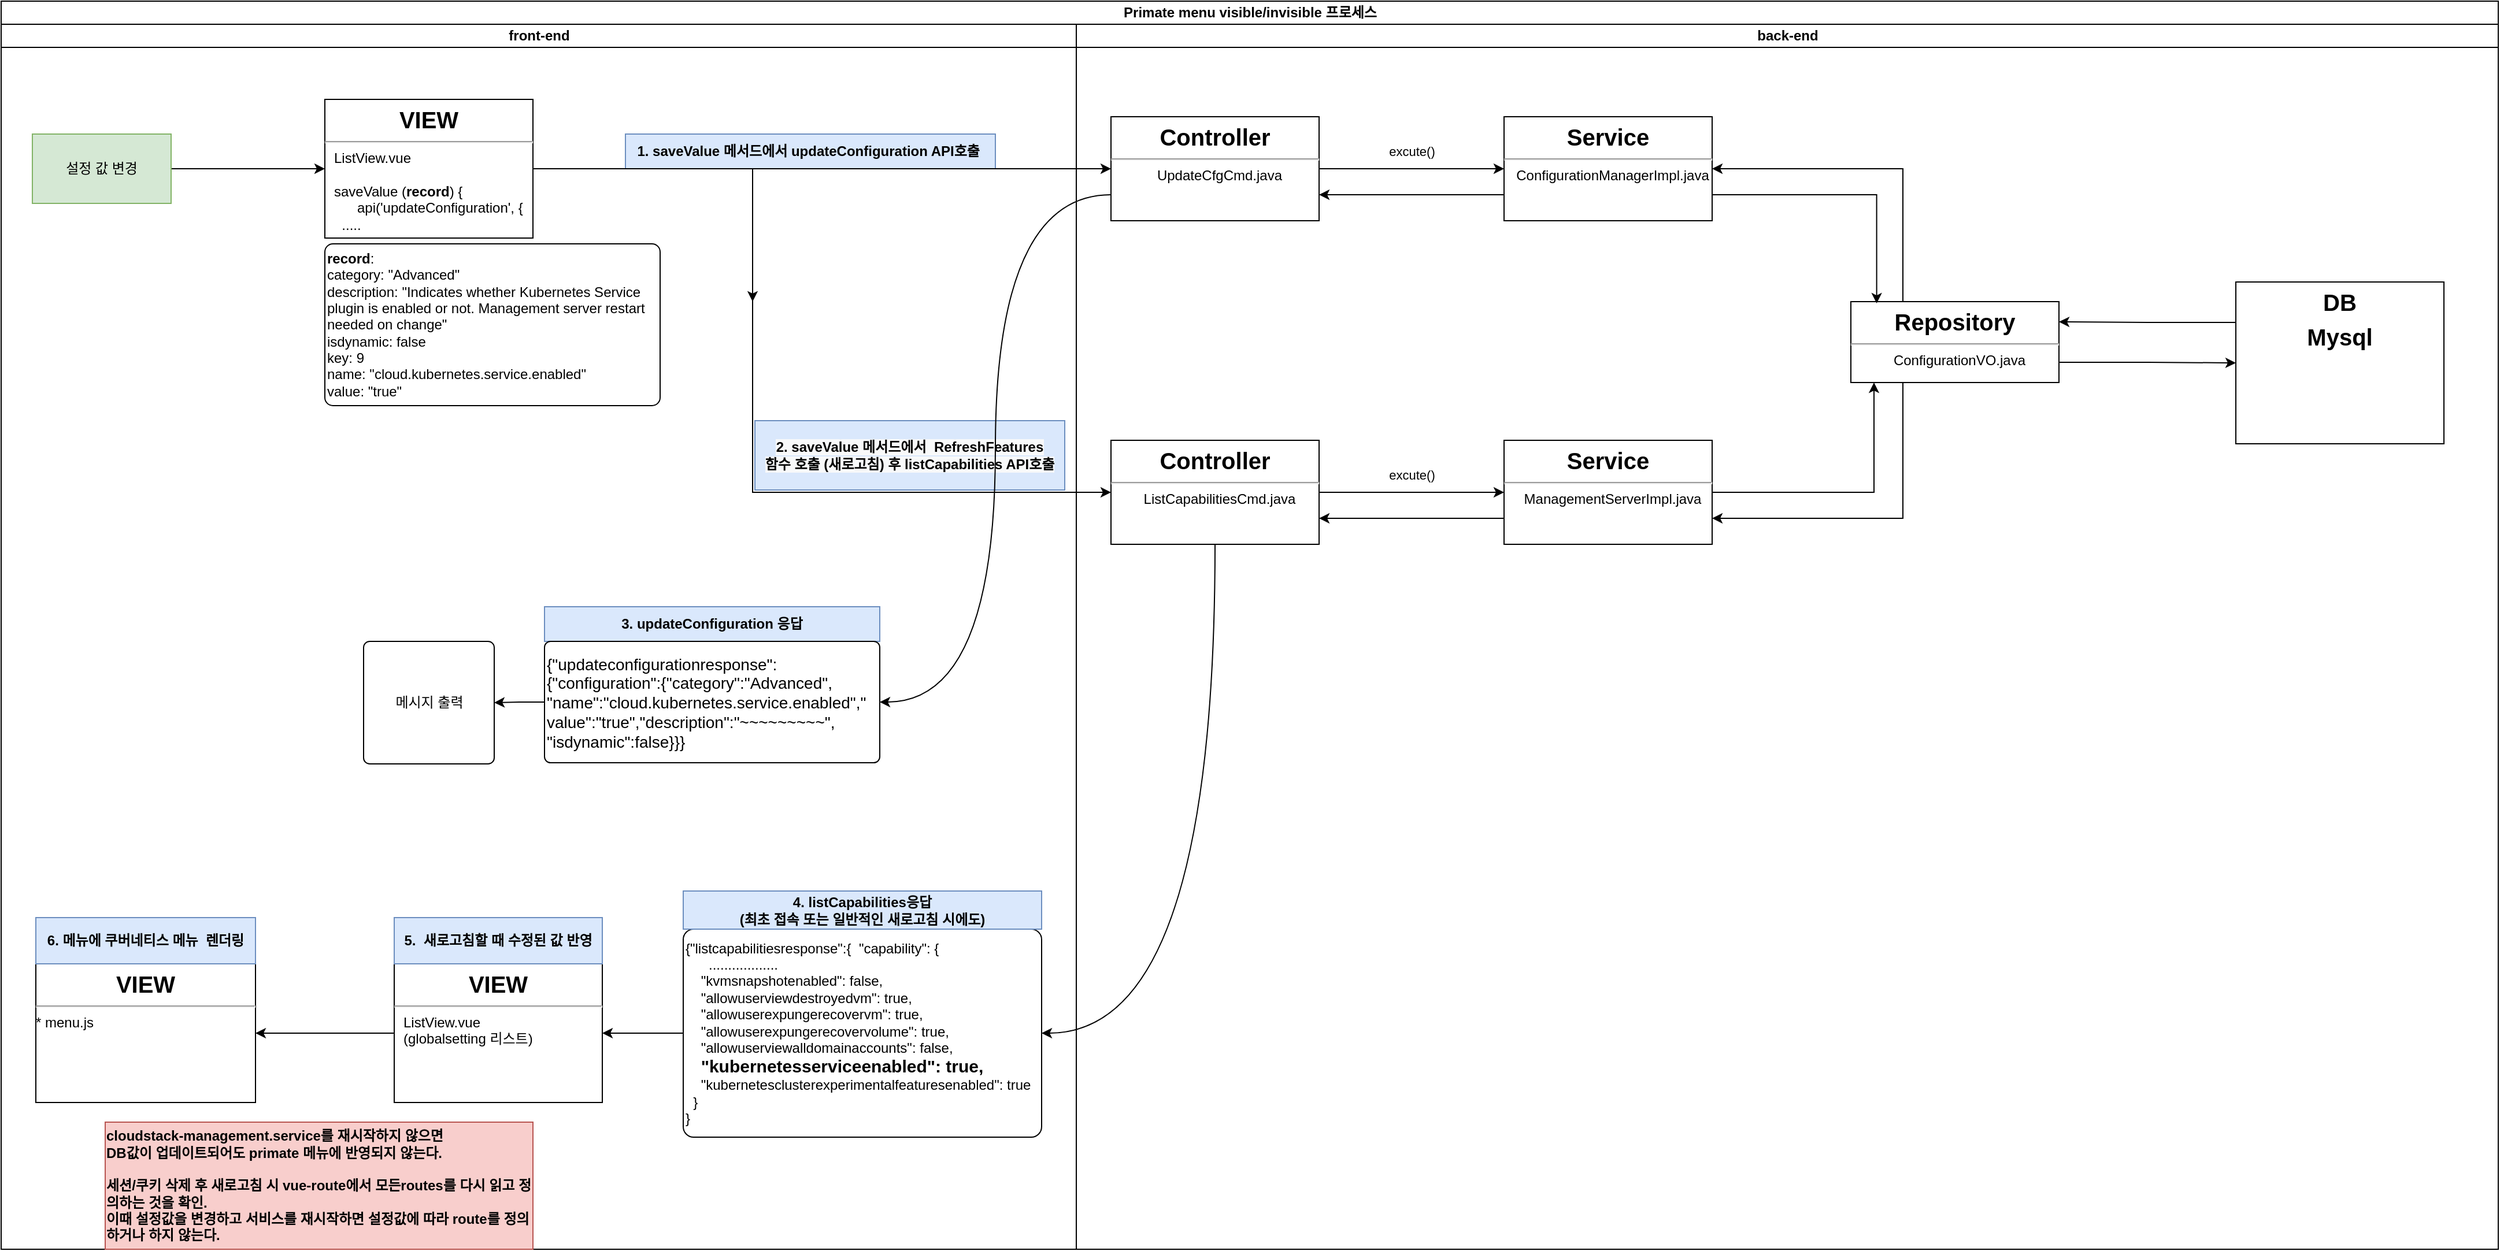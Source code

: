 <mxfile version="14.4.0" type="github">
  <diagram id="sWKhFuuiIyD3STFEA7JW" name="페이지-2">
    <mxGraphModel dx="1422" dy="839" grid="1" gridSize="10" guides="1" tooltips="1" connect="1" arrows="1" fold="1" page="1" pageScale="1" pageWidth="413" pageHeight="291" math="0" shadow="0">
      <root>
        <mxCell id="YF4E0lVN7Hhh0fhB9PgD-0" />
        <mxCell id="YF4E0lVN7Hhh0fhB9PgD-1" parent="YF4E0lVN7Hhh0fhB9PgD-0" />
        <mxCell id="YF4E0lVN7Hhh0fhB9PgD-2" value="Primate menu visible/invisible 프로세스" style="swimlane;html=1;childLayout=stackLayout;resizeParent=1;resizeParentMax=0;startSize=20;verticalAlign=middle;align=center;" parent="YF4E0lVN7Hhh0fhB9PgD-1" vertex="1">
          <mxGeometry x="60" y="100" width="2160" height="1080" as="geometry" />
        </mxCell>
        <mxCell id="YF4E0lVN7Hhh0fhB9PgD-3" value="front-end" style="swimlane;html=1;startSize=20;" parent="YF4E0lVN7Hhh0fhB9PgD-2" vertex="1">
          <mxGeometry y="20" width="930" height="1060" as="geometry" />
        </mxCell>
        <mxCell id="YF4E0lVN7Hhh0fhB9PgD-4" value="&lt;p style=&quot;margin: 0px ; margin-top: 6px ; text-align: center&quot;&gt;&lt;b&gt;&lt;font style=&quot;font-size: 20px&quot;&gt;VIEW&lt;/font&gt;&lt;/b&gt;&lt;/p&gt;&lt;hr&gt;&lt;p style=&quot;margin: 0px ; margin-left: 8px&quot;&gt;&lt;span style=&quot;text-align: center&quot;&gt;ListView.vue&lt;/span&gt;&lt;br&gt;&lt;/p&gt;&lt;p style=&quot;margin: 0px ; margin-left: 8px&quot;&gt;&lt;br&gt;&lt;/p&gt;&lt;p style=&quot;margin: 0px ; margin-left: 8px&quot;&gt;saveValue (&lt;b&gt;record&lt;/b&gt;) {&lt;/p&gt;&lt;p style=&quot;margin: 0px ; margin-left: 8px&quot;&gt;&amp;nbsp; &amp;nbsp; &amp;nbsp; api(&#39;updateConfiguration&#39;, {&lt;/p&gt;&lt;p style=&quot;margin: 0px ; margin-left: 8px&quot;&gt;&amp;nbsp; .....&lt;/p&gt;" style="align=left;overflow=fill;html=1;dropTarget=0;" parent="YF4E0lVN7Hhh0fhB9PgD-3" vertex="1">
          <mxGeometry x="280" y="65" width="180" height="120" as="geometry" />
        </mxCell>
        <mxCell id="30zJfarMqt1oGhW_2tkh-0" value="&lt;div&gt;&lt;font style=&quot;font-size: 12px&quot;&gt;&lt;b&gt;record&lt;/b&gt;:&lt;/font&gt;&lt;/div&gt;&lt;div&gt;&lt;font style=&quot;font-size: 12px&quot;&gt;category: &quot;Advanced&quot;&lt;/font&gt;&lt;/div&gt;&lt;div&gt;&lt;font style=&quot;font-size: 12px&quot;&gt;description: &quot;Indicates whether Kubernetes Service plugin is enabled or not. Management server restart needed on change&quot;&lt;/font&gt;&lt;/div&gt;&lt;div&gt;&lt;font style=&quot;font-size: 12px&quot;&gt;isdynamic: false&lt;/font&gt;&lt;/div&gt;&lt;div&gt;&lt;font style=&quot;font-size: 12px&quot;&gt;key: 9&lt;/font&gt;&lt;/div&gt;&lt;div&gt;&lt;font style=&quot;font-size: 12px&quot;&gt;name: &quot;cloud.kubernetes.service.enabled&quot;&lt;/font&gt;&lt;/div&gt;&lt;div&gt;&lt;font style=&quot;font-size: 12px&quot;&gt;value: &quot;true&quot;&lt;/font&gt;&lt;/div&gt;" style="rounded=1;whiteSpace=wrap;html=1;strokeColor=#000000;align=left;arcSize=5;" parent="YF4E0lVN7Hhh0fhB9PgD-3" vertex="1">
          <mxGeometry x="280" y="190" width="290" height="140" as="geometry" />
        </mxCell>
        <mxCell id="kghr15Wnmh2jGqpMc5R4-0" value="&lt;span style=&quot;text-align: left&quot;&gt;1. saveValue 메서드에서&amp;nbsp;&lt;/span&gt;&lt;span style=&quot;text-align: left&quot;&gt;updateConfiguration API호출&lt;/span&gt;&lt;span style=&quot;text-align: left&quot;&gt;&amp;nbsp;&lt;/span&gt;" style="text;html=1;strokeColor=#6c8ebf;fillColor=#dae8fc;align=center;verticalAlign=middle;whiteSpace=wrap;rounded=0;fontStyle=1" parent="YF4E0lVN7Hhh0fhB9PgD-3" vertex="1">
          <mxGeometry x="540" y="95" width="320" height="30" as="geometry" />
        </mxCell>
        <mxCell id="QWsVM3wBgM_GIMozhOPB-73" value="&lt;span style=&quot;text-align: left&quot;&gt;3. u&lt;/span&gt;&lt;span style=&quot;text-align: left&quot;&gt;pdateConfiguration 응답&lt;/span&gt;" style="text;html=1;strokeColor=#6c8ebf;fillColor=#dae8fc;align=center;verticalAlign=middle;whiteSpace=wrap;rounded=0;fontStyle=1" parent="YF4E0lVN7Hhh0fhB9PgD-3" vertex="1">
          <mxGeometry x="470" y="504" width="290" height="30" as="geometry" />
        </mxCell>
        <mxCell id="-MsYRb35fPwuxTCojYqi-3" style="edgeStyle=orthogonalEdgeStyle;rounded=0;orthogonalLoop=1;jettySize=auto;html=1;exitX=0;exitY=0.5;exitDx=0;exitDy=0;entryX=1;entryY=0.5;entryDx=0;entryDy=0;" parent="YF4E0lVN7Hhh0fhB9PgD-3" source="9nsnTSfjWOGKSt32Swmm-2" target="-MsYRb35fPwuxTCojYqi-1" edge="1">
          <mxGeometry relative="1" as="geometry" />
        </mxCell>
        <mxCell id="9nsnTSfjWOGKSt32Swmm-2" value="&lt;p style=&quot;margin: 0px ; margin-top: 6px ; text-align: center&quot;&gt;&lt;b&gt;&lt;font style=&quot;font-size: 20px&quot;&gt;VIEW&lt;/font&gt;&lt;/b&gt;&lt;/p&gt;&lt;hr&gt;&lt;p style=&quot;margin: 0px ; margin-left: 8px&quot;&gt;&lt;span style=&quot;text-align: center&quot;&gt;ListView.vue&lt;/span&gt;&lt;br&gt;&lt;/p&gt;&lt;p style=&quot;margin: 0px ; margin-left: 8px&quot;&gt;&lt;span style=&quot;text-align: center&quot;&gt;(&lt;/span&gt;&lt;span style=&quot;text-align: center&quot;&gt;globalsetting 리스트)&lt;/span&gt;&lt;/p&gt;" style="align=left;overflow=fill;html=1;dropTarget=0;" parent="YF4E0lVN7Hhh0fhB9PgD-3" vertex="1">
          <mxGeometry x="340" y="813" width="180" height="120" as="geometry" />
        </mxCell>
        <mxCell id="ybtEaBYc79Pay8zGlQzz-15" style="edgeStyle=orthogonalEdgeStyle;rounded=0;orthogonalLoop=1;jettySize=auto;html=1;exitX=0;exitY=0.5;exitDx=0;exitDy=0;entryX=1;entryY=0.5;entryDx=0;entryDy=0;" parent="YF4E0lVN7Hhh0fhB9PgD-3" source="9nsnTSfjWOGKSt32Swmm-3" target="ybtEaBYc79Pay8zGlQzz-14" edge="1">
          <mxGeometry relative="1" as="geometry" />
        </mxCell>
        <mxCell id="9nsnTSfjWOGKSt32Swmm-3" value="&lt;font style=&quot;font-size: 14px&quot;&gt;{&quot;updateconfigurationresponse&quot;:{&quot;configuration&quot;:{&quot;category&quot;:&quot;Advanced&quot;,&lt;br&gt;&quot;name&quot;:&quot;cloud.kubernetes.service.enabled&quot;,&quot;&lt;br&gt;&lt;/font&gt;&lt;div style=&quot;font-size: 14px&quot;&gt;value&quot;:&quot;true&quot;,&quot;description&quot;:&quot;~~~~~~~~~&quot;,&lt;/div&gt;&lt;div style=&quot;font-size: 14px&quot;&gt;&quot;isdynamic&quot;:false}}}&lt;/div&gt;" style="rounded=1;whiteSpace=wrap;html=1;strokeColor=#000000;align=left;arcSize=5;" parent="YF4E0lVN7Hhh0fhB9PgD-3" vertex="1">
          <mxGeometry x="470" y="534" width="290" height="105" as="geometry" />
        </mxCell>
        <mxCell id="-MsYRb35fPwuxTCojYqi-0" style="edgeStyle=orthogonalEdgeStyle;rounded=0;orthogonalLoop=1;jettySize=auto;html=1;exitX=0;exitY=0.5;exitDx=0;exitDy=0;" parent="YF4E0lVN7Hhh0fhB9PgD-3" source="ybtEaBYc79Pay8zGlQzz-0" target="9nsnTSfjWOGKSt32Swmm-2" edge="1">
          <mxGeometry relative="1" as="geometry" />
        </mxCell>
        <mxCell id="ybtEaBYc79Pay8zGlQzz-0" value="&lt;font&gt;&lt;span style=&quot;font-size: 12px&quot;&gt;{&quot;listcapabilitiesresponse&quot;:&lt;/span&gt;&lt;span style=&quot;font-size: 12px&quot;&gt;{&lt;/span&gt;&lt;span style=&quot;font-size: 12px&quot;&gt;&amp;nbsp; &quot;capability&quot;: {&lt;/span&gt;&lt;span style=&quot;font-size: 12px&quot;&gt;&lt;br&gt;&lt;/span&gt;&lt;div style=&quot;font-size: 12px&quot;&gt;&lt;span&gt;&lt;span&gt;&lt;/span&gt;&amp;nbsp; &amp;nbsp; &amp;nbsp; ..................&lt;/span&gt;&lt;/div&gt;&lt;div style=&quot;font-size: 12px&quot;&gt;&lt;span&gt;&amp;nbsp; &amp;nbsp; &quot;kvmsnapshotenabled&quot;: false,&lt;/span&gt;&lt;/div&gt;&lt;div style=&quot;font-size: 12px&quot;&gt;&lt;span&gt;&amp;nbsp; &amp;nbsp; &quot;allowuserviewdestroyedvm&quot;: true,&lt;/span&gt;&lt;/div&gt;&lt;div style=&quot;font-size: 12px&quot;&gt;&lt;span&gt;&amp;nbsp; &amp;nbsp; &quot;allowuserexpungerecovervm&quot;: true,&lt;/span&gt;&lt;/div&gt;&lt;div style=&quot;font-size: 12px&quot;&gt;&lt;span&gt;&amp;nbsp; &amp;nbsp; &quot;allowuserexpungerecovervolume&quot;: true,&lt;/span&gt;&lt;/div&gt;&lt;div style=&quot;font-size: 12px&quot;&gt;&lt;span&gt;&amp;nbsp; &amp;nbsp; &quot;allowuserviewalldomainaccounts&quot;: false,&lt;/span&gt;&lt;/div&gt;&lt;div&gt;&lt;span style=&quot;font-size: 12px&quot;&gt;&amp;nbsp; &amp;nbsp; &lt;/span&gt;&lt;b&gt;&lt;font style=&quot;font-size: 15px&quot;&gt;&quot;kubernetesserviceenabled&quot;: true,&lt;/font&gt;&lt;/b&gt;&lt;/div&gt;&lt;div style=&quot;font-size: 12px&quot;&gt;&lt;span&gt;&amp;nbsp; &amp;nbsp; &quot;kubernetesclusterexperimentalfeaturesenabled&quot;: true&lt;/span&gt;&lt;/div&gt;&lt;div style=&quot;font-size: 12px&quot;&gt;&lt;span&gt;&amp;nbsp; }&lt;/span&gt;&lt;/div&gt;&lt;span style=&quot;font-size: 12px&quot;&gt;}&lt;/span&gt;&lt;span style=&quot;font-size: 12px&quot;&gt;&amp;nbsp;&lt;/span&gt;&lt;br&gt;&lt;/font&gt;" style="rounded=1;whiteSpace=wrap;html=1;strokeColor=#000000;align=left;arcSize=5;" parent="YF4E0lVN7Hhh0fhB9PgD-3" vertex="1">
          <mxGeometry x="590" y="783" width="310" height="180" as="geometry" />
        </mxCell>
        <mxCell id="ybtEaBYc79Pay8zGlQzz-3" value="&lt;span style=&quot;text-align: left&quot;&gt;4.&amp;nbsp;&lt;/span&gt;listCapabilities&lt;span style=&quot;text-align: left&quot;&gt;응답 &lt;br&gt;(최초 접속 또는 일반적인 새로고침 시에도)&lt;/span&gt;" style="text;html=1;strokeColor=#6c8ebf;fillColor=#dae8fc;align=center;verticalAlign=middle;whiteSpace=wrap;rounded=0;fontStyle=1" parent="YF4E0lVN7Hhh0fhB9PgD-3" vertex="1">
          <mxGeometry x="590" y="750" width="310" height="33" as="geometry" />
        </mxCell>
        <mxCell id="ybtEaBYc79Pay8zGlQzz-6" value="&lt;span style=&quot;background-color: rgb(248 , 249 , 250) ; text-align: left&quot;&gt;2. saveValue 메서드에서&amp;nbsp;&lt;/span&gt;&lt;span style=&quot;background-color: rgb(248 , 249 , 250) ; text-align: left&quot;&gt;&amp;nbsp;&lt;/span&gt;&lt;span style=&quot;background-color: rgb(248 , 249 , 250)&quot;&gt;RefreshFeatures &lt;br&gt;함수 호출&amp;nbsp;&lt;/span&gt;&lt;span style=&quot;background-color: rgb(248 , 249 , 250)&quot;&gt;(새로고침) 후&amp;nbsp;listCapabilities API호출&lt;/span&gt;" style="text;html=1;strokeColor=#6c8ebf;fillColor=#dae8fc;align=center;verticalAlign=middle;whiteSpace=wrap;rounded=0;fontStyle=1;rotation=0;" parent="YF4E0lVN7Hhh0fhB9PgD-3" vertex="1">
          <mxGeometry x="652" y="343" width="268" height="60" as="geometry" />
        </mxCell>
        <mxCell id="9nsnTSfjWOGKSt32Swmm-5" value="&lt;span style=&quot;text-align: left&quot;&gt;5.&amp;nbsp; 새로고침할 때 수정된 값 반영&lt;/span&gt;" style="text;html=1;strokeColor=#6c8ebf;fillColor=#dae8fc;align=center;verticalAlign=middle;whiteSpace=wrap;rounded=0;fontStyle=1" parent="YF4E0lVN7Hhh0fhB9PgD-3" vertex="1">
          <mxGeometry x="340" y="773" width="180" height="40" as="geometry" />
        </mxCell>
        <mxCell id="ybtEaBYc79Pay8zGlQzz-14" value="&lt;span&gt;메시지 출력&lt;/span&gt;" style="rounded=1;whiteSpace=wrap;html=1;strokeColor=#000000;align=center;arcSize=5;" parent="YF4E0lVN7Hhh0fhB9PgD-3" vertex="1">
          <mxGeometry x="313.5" y="534" width="113" height="106" as="geometry" />
        </mxCell>
        <mxCell id="ybtEaBYc79Pay8zGlQzz-16" value="&lt;div style=&quot;text-align: left&quot;&gt;&lt;span&gt;cloudstack-management.service를 재시작하지 않으면&lt;br&gt;DB값이 업데이트되어도 primate 메뉴에 반영되지 않는다.&lt;/span&gt;&lt;/div&gt;&lt;div style=&quot;text-align: left&quot;&gt;&lt;span&gt;&lt;br&gt;&lt;/span&gt;&lt;/div&gt;&lt;div style=&quot;text-align: left&quot;&gt;세션/쿠키 삭제 후 새로고침 시 vue-route에서 모든routes를 다시 읽고 정의하는 것을 확인.&lt;/div&gt;&lt;div style=&quot;text-align: left&quot;&gt;이때 설정값을 변경하고 서비스를 재시작하면 설정값에 따라 route를 정의하거나 하지 않는다.&lt;/div&gt;" style="text;html=1;strokeColor=#b85450;fillColor=#f8cecc;align=center;verticalAlign=middle;whiteSpace=wrap;rounded=0;fontStyle=1" parent="YF4E0lVN7Hhh0fhB9PgD-3" vertex="1">
          <mxGeometry x="90" y="950" width="370" height="110" as="geometry" />
        </mxCell>
        <mxCell id="-MsYRb35fPwuxTCojYqi-1" value="&lt;p style=&quot;margin: 0px ; margin-top: 6px ; text-align: center&quot;&gt;&lt;b&gt;&lt;font style=&quot;font-size: 20px&quot;&gt;VIEW&lt;/font&gt;&lt;/b&gt;&lt;/p&gt;&lt;hr&gt;&lt;p style=&quot;margin: 0px ; margin-left: 8px&quot;&gt;&lt;/p&gt;&lt;span style=&quot;text-align: center&quot;&gt;* menu.js&lt;/span&gt;&lt;p style=&quot;margin: 0px ; margin-left: 8px&quot;&gt;&lt;br&gt;&lt;/p&gt;" style="align=left;overflow=fill;html=1;dropTarget=0;" parent="YF4E0lVN7Hhh0fhB9PgD-3" vertex="1">
          <mxGeometry x="30" y="813" width="190" height="120" as="geometry" />
        </mxCell>
        <mxCell id="-MsYRb35fPwuxTCojYqi-2" value="&lt;span style=&quot;text-align: left&quot;&gt;6.&amp;nbsp;메뉴에 쿠버네티스 메뉴&amp;nbsp; 렌더링&lt;/span&gt;" style="text;html=1;strokeColor=#6c8ebf;fillColor=#dae8fc;align=center;verticalAlign=middle;whiteSpace=wrap;rounded=0;fontStyle=1" parent="YF4E0lVN7Hhh0fhB9PgD-3" vertex="1">
          <mxGeometry x="30" y="773" width="190" height="40" as="geometry" />
        </mxCell>
        <mxCell id="RkyHaamI9Xc2l9AKGEXz-0" value="" style="endArrow=classic;html=1;" parent="YF4E0lVN7Hhh0fhB9PgD-3" edge="1">
          <mxGeometry width="50" height="50" relative="1" as="geometry">
            <mxPoint x="650" y="130" as="sourcePoint" />
            <mxPoint x="650" y="240" as="targetPoint" />
          </mxGeometry>
        </mxCell>
        <mxCell id="-uuOTyQ5Aw0-R2vqLOoh-0" style="edgeStyle=orthogonalEdgeStyle;rounded=0;orthogonalLoop=1;jettySize=auto;html=1;exitX=1;exitY=0.5;exitDx=0;exitDy=0;" edge="1" parent="YF4E0lVN7Hhh0fhB9PgD-3" source="lx2xQSGZo_KzuF0OdhNT-0" target="YF4E0lVN7Hhh0fhB9PgD-4">
          <mxGeometry relative="1" as="geometry" />
        </mxCell>
        <mxCell id="lx2xQSGZo_KzuF0OdhNT-0" value="설정 값 변경" style="rounded=0;whiteSpace=wrap;html=1;fillColor=#d5e8d4;strokeColor=#82b366;" parent="YF4E0lVN7Hhh0fhB9PgD-3" vertex="1">
          <mxGeometry x="27" y="95" width="120" height="60" as="geometry" />
        </mxCell>
        <mxCell id="YF4E0lVN7Hhh0fhB9PgD-5" value="" style="edgeStyle=orthogonalEdgeStyle;rounded=0;orthogonalLoop=1;jettySize=auto;html=1;" parent="YF4E0lVN7Hhh0fhB9PgD-2" source="YF4E0lVN7Hhh0fhB9PgD-4" target="YF4E0lVN7Hhh0fhB9PgD-7" edge="1">
          <mxGeometry relative="1" as="geometry" />
        </mxCell>
        <mxCell id="YF4E0lVN7Hhh0fhB9PgD-6" value="back-end" style="swimlane;html=1;startSize=20;" parent="YF4E0lVN7Hhh0fhB9PgD-2" vertex="1">
          <mxGeometry x="930" y="20" width="1230" height="1060" as="geometry" />
        </mxCell>
        <mxCell id="YF4E0lVN7Hhh0fhB9PgD-7" value="&lt;p style=&quot;margin: 6px 0px 0px&quot;&gt;&lt;b&gt;&lt;font style=&quot;font-size: 20px&quot;&gt;Controller&lt;/font&gt;&lt;/b&gt;&lt;/p&gt;&lt;hr&gt;&lt;p style=&quot;margin: 0px ; margin-left: 8px&quot;&gt;&lt;span&gt;UpdateCfgCmd.java&lt;/span&gt;&lt;br&gt;&lt;/p&gt;" style="align=center;overflow=fill;html=1;dropTarget=0;" parent="YF4E0lVN7Hhh0fhB9PgD-6" vertex="1">
          <mxGeometry x="30" y="80" width="180" height="90" as="geometry" />
        </mxCell>
        <mxCell id="YF4E0lVN7Hhh0fhB9PgD-8" value="&lt;p style=&quot;margin: 6px 0px 0px&quot;&gt;&lt;b&gt;&lt;font style=&quot;font-size: 20px&quot;&gt;Service&lt;/font&gt;&lt;/b&gt;&lt;/p&gt;&lt;hr&gt;&lt;p style=&quot;margin: 0px ; margin-left: 8px&quot;&gt;ConfigurationManagerImpl.java&lt;/p&gt;" style="align=center;overflow=fill;html=1;dropTarget=0;" parent="YF4E0lVN7Hhh0fhB9PgD-6" vertex="1">
          <mxGeometry x="370" y="80" width="180" height="90" as="geometry" />
        </mxCell>
        <mxCell id="YF4E0lVN7Hhh0fhB9PgD-45" style="edgeStyle=orthogonalEdgeStyle;rounded=0;orthogonalLoop=1;jettySize=auto;html=1;exitX=1;exitY=0.75;exitDx=0;exitDy=0;entryX=0;entryY=0.5;entryDx=0;entryDy=0;align=center;" parent="YF4E0lVN7Hhh0fhB9PgD-6" source="YF4E0lVN7Hhh0fhB9PgD-46" target="YF4E0lVN7Hhh0fhB9PgD-54" edge="1">
          <mxGeometry relative="1" as="geometry" />
        </mxCell>
        <mxCell id="ybtEaBYc79Pay8zGlQzz-9" style="edgeStyle=orthogonalEdgeStyle;rounded=0;orthogonalLoop=1;jettySize=auto;html=1;exitX=0.25;exitY=0;exitDx=0;exitDy=0;entryX=1;entryY=0.5;entryDx=0;entryDy=0;" parent="YF4E0lVN7Hhh0fhB9PgD-6" source="YF4E0lVN7Hhh0fhB9PgD-46" target="YF4E0lVN7Hhh0fhB9PgD-8" edge="1">
          <mxGeometry relative="1" as="geometry" />
        </mxCell>
        <mxCell id="ybtEaBYc79Pay8zGlQzz-10" style="edgeStyle=orthogonalEdgeStyle;rounded=0;orthogonalLoop=1;jettySize=auto;html=1;exitX=0.25;exitY=1;exitDx=0;exitDy=0;entryX=1;entryY=0.75;entryDx=0;entryDy=0;" parent="YF4E0lVN7Hhh0fhB9PgD-6" source="YF4E0lVN7Hhh0fhB9PgD-46" target="QWsVM3wBgM_GIMozhOPB-75" edge="1">
          <mxGeometry relative="1" as="geometry" />
        </mxCell>
        <mxCell id="YF4E0lVN7Hhh0fhB9PgD-46" value="&lt;p style=&quot;margin: 6px 0px 0px&quot;&gt;&lt;b&gt;&lt;font style=&quot;font-size: 20px&quot;&gt;Repository&lt;/font&gt;&lt;/b&gt;&lt;/p&gt;&lt;hr&gt;&lt;p style=&quot;margin: 0px ; margin-left: 8px&quot;&gt;ConfigurationVO.java&lt;/p&gt;" style="align=center;overflow=fill;html=1;dropTarget=0;" parent="YF4E0lVN7Hhh0fhB9PgD-6" vertex="1">
          <mxGeometry x="670" y="240" width="180" height="70" as="geometry" />
        </mxCell>
        <mxCell id="YF4E0lVN7Hhh0fhB9PgD-47" style="edgeStyle=orthogonalEdgeStyle;rounded=0;orthogonalLoop=1;jettySize=auto;html=1;exitX=1;exitY=0.75;exitDx=0;exitDy=0;align=center;entryX=0.124;entryY=0.022;entryDx=0;entryDy=0;entryPerimeter=0;" parent="YF4E0lVN7Hhh0fhB9PgD-6" source="YF4E0lVN7Hhh0fhB9PgD-8" target="YF4E0lVN7Hhh0fhB9PgD-46" edge="1">
          <mxGeometry relative="1" as="geometry">
            <mxPoint x="696" y="239" as="targetPoint" />
          </mxGeometry>
        </mxCell>
        <mxCell id="ybtEaBYc79Pay8zGlQzz-11" style="edgeStyle=orthogonalEdgeStyle;rounded=0;orthogonalLoop=1;jettySize=auto;html=1;exitX=0;exitY=0.25;exitDx=0;exitDy=0;entryX=1;entryY=0.25;entryDx=0;entryDy=0;" parent="YF4E0lVN7Hhh0fhB9PgD-6" source="YF4E0lVN7Hhh0fhB9PgD-54" target="YF4E0lVN7Hhh0fhB9PgD-46" edge="1">
          <mxGeometry relative="1" as="geometry" />
        </mxCell>
        <mxCell id="YF4E0lVN7Hhh0fhB9PgD-54" value="&lt;p style=&quot;margin: 6px 0px 0px; text-align: center; font-size: 20px;&quot;&gt;&lt;b style=&quot;font-size: 20px;&quot;&gt;DB&lt;/b&gt;&lt;/p&gt;&lt;p style=&quot;margin: 6px 0px 0px; text-align: center; font-size: 20px;&quot;&gt;&lt;b style=&quot;font-size: 20px;&quot;&gt;Mysql&lt;/b&gt;&lt;/p&gt;" style="align=left;overflow=fill;html=1;dropTarget=0;fontSize=20;" parent="YF4E0lVN7Hhh0fhB9PgD-6" vertex="1">
          <mxGeometry x="1003" y="223" width="180" height="140" as="geometry" />
        </mxCell>
        <mxCell id="QWsVM3wBgM_GIMozhOPB-70" value="&lt;p style=&quot;margin: 6px 0px 0px&quot;&gt;&lt;b&gt;&lt;font style=&quot;font-size: 20px&quot;&gt;Controller&lt;/font&gt;&lt;/b&gt;&lt;/p&gt;&lt;hr&gt;&lt;p style=&quot;margin: 0px ; margin-left: 8px&quot;&gt;&lt;span&gt;ListCapabilitiesCmd.java&lt;/span&gt;&lt;br&gt;&lt;/p&gt;" style="align=center;overflow=fill;html=1;dropTarget=0;" parent="YF4E0lVN7Hhh0fhB9PgD-6" vertex="1">
          <mxGeometry x="30" y="360" width="180" height="90" as="geometry" />
        </mxCell>
        <mxCell id="9nsnTSfjWOGKSt32Swmm-0" style="edgeStyle=orthogonalEdgeStyle;rounded=0;orthogonalLoop=1;jettySize=auto;html=1;exitX=1;exitY=0.5;exitDx=0;exitDy=0;" parent="YF4E0lVN7Hhh0fhB9PgD-6" source="QWsVM3wBgM_GIMozhOPB-75" edge="1">
          <mxGeometry relative="1" as="geometry">
            <mxPoint x="690" y="310" as="targetPoint" />
            <Array as="points">
              <mxPoint x="690" y="405" />
            </Array>
          </mxGeometry>
        </mxCell>
        <mxCell id="9nsnTSfjWOGKSt32Swmm-1" style="edgeStyle=orthogonalEdgeStyle;orthogonalLoop=1;jettySize=auto;html=1;exitX=0;exitY=0.75;exitDx=0;exitDy=0;entryX=1;entryY=0.75;entryDx=0;entryDy=0;curved=1;" parent="YF4E0lVN7Hhh0fhB9PgD-6" source="QWsVM3wBgM_GIMozhOPB-75" target="QWsVM3wBgM_GIMozhOPB-70" edge="1">
          <mxGeometry relative="1" as="geometry" />
        </mxCell>
        <mxCell id="QWsVM3wBgM_GIMozhOPB-75" value="&lt;p style=&quot;margin: 6px 0px 0px&quot;&gt;&lt;b&gt;&lt;font style=&quot;font-size: 20px&quot;&gt;Service&lt;/font&gt;&lt;/b&gt;&lt;/p&gt;&lt;hr&gt;&lt;p style=&quot;margin: 0px ; margin-left: 8px&quot;&gt;&lt;span&gt;ManagementServerImpl.java&lt;/span&gt;&lt;br&gt;&lt;/p&gt;" style="align=center;overflow=fill;html=1;dropTarget=0;" parent="YF4E0lVN7Hhh0fhB9PgD-6" vertex="1">
          <mxGeometry x="370" y="360" width="180" height="90" as="geometry" />
        </mxCell>
        <mxCell id="QWsVM3wBgM_GIMozhOPB-77" value="excute()" style="edgeStyle=orthogonalEdgeStyle;rounded=0;orthogonalLoop=1;jettySize=auto;html=1;align=center;entryX=0;entryY=0.5;entryDx=0;entryDy=0;" parent="YF4E0lVN7Hhh0fhB9PgD-6" source="YF4E0lVN7Hhh0fhB9PgD-7" target="YF4E0lVN7Hhh0fhB9PgD-8" edge="1">
          <mxGeometry y="15" relative="1" as="geometry">
            <mxPoint x="220" y="135" as="sourcePoint" />
            <mxPoint x="380" y="135" as="targetPoint" />
            <mxPoint as="offset" />
          </mxGeometry>
        </mxCell>
        <mxCell id="QWsVM3wBgM_GIMozhOPB-79" value="excute()" style="edgeStyle=orthogonalEdgeStyle;rounded=0;orthogonalLoop=1;jettySize=auto;html=1;align=center;entryX=0;entryY=0.5;entryDx=0;entryDy=0;exitX=1;exitY=0.5;exitDx=0;exitDy=0;" parent="YF4E0lVN7Hhh0fhB9PgD-6" source="QWsVM3wBgM_GIMozhOPB-70" target="QWsVM3wBgM_GIMozhOPB-75" edge="1">
          <mxGeometry y="15" relative="1" as="geometry">
            <mxPoint x="210" y="350" as="sourcePoint" />
            <mxPoint x="370" y="350" as="targetPoint" />
            <mxPoint as="offset" />
          </mxGeometry>
        </mxCell>
        <mxCell id="ybtEaBYc79Pay8zGlQzz-7" style="edgeStyle=orthogonalEdgeStyle;orthogonalLoop=1;jettySize=auto;html=1;entryX=1;entryY=0.75;entryDx=0;entryDy=0;curved=1;exitX=0;exitY=0.75;exitDx=0;exitDy=0;" parent="YF4E0lVN7Hhh0fhB9PgD-6" source="YF4E0lVN7Hhh0fhB9PgD-8" target="YF4E0lVN7Hhh0fhB9PgD-7" edge="1">
          <mxGeometry relative="1" as="geometry">
            <mxPoint x="330" y="150" as="sourcePoint" />
            <mxPoint x="210" y="140" as="targetPoint" />
          </mxGeometry>
        </mxCell>
        <mxCell id="QWsVM3wBgM_GIMozhOPB-72" style="edgeStyle=orthogonalEdgeStyle;rounded=0;orthogonalLoop=1;jettySize=auto;html=1;exitX=1;exitY=0.5;exitDx=0;exitDy=0;entryX=0;entryY=0.5;entryDx=0;entryDy=0;" parent="YF4E0lVN7Hhh0fhB9PgD-2" source="YF4E0lVN7Hhh0fhB9PgD-4" target="QWsVM3wBgM_GIMozhOPB-70" edge="1">
          <mxGeometry relative="1" as="geometry">
            <Array as="points">
              <mxPoint x="650" y="145" />
              <mxPoint x="650" y="425" />
            </Array>
          </mxGeometry>
        </mxCell>
        <mxCell id="9nsnTSfjWOGKSt32Swmm-4" style="edgeStyle=orthogonalEdgeStyle;curved=1;orthogonalLoop=1;jettySize=auto;html=1;exitX=0.5;exitY=1;exitDx=0;exitDy=0;entryX=1;entryY=0.5;entryDx=0;entryDy=0;" parent="YF4E0lVN7Hhh0fhB9PgD-2" source="QWsVM3wBgM_GIMozhOPB-70" target="ybtEaBYc79Pay8zGlQzz-0" edge="1">
          <mxGeometry relative="1" as="geometry" />
        </mxCell>
        <mxCell id="ybtEaBYc79Pay8zGlQzz-5" style="edgeStyle=orthogonalEdgeStyle;curved=1;orthogonalLoop=1;jettySize=auto;html=1;exitX=0;exitY=0.75;exitDx=0;exitDy=0;entryX=1;entryY=0.5;entryDx=0;entryDy=0;" parent="YF4E0lVN7Hhh0fhB9PgD-2" source="YF4E0lVN7Hhh0fhB9PgD-7" target="9nsnTSfjWOGKSt32Swmm-3" edge="1">
          <mxGeometry relative="1" as="geometry" />
        </mxCell>
      </root>
    </mxGraphModel>
  </diagram>
</mxfile>
